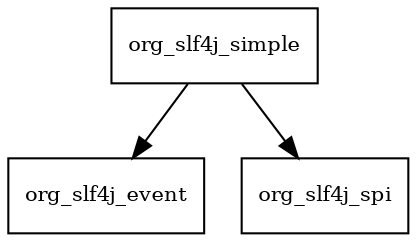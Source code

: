digraph slf4j_simple_1_8_0_beta0_package_dependencies {
  node [shape = box, fontsize=10.0];
  org_slf4j_simple -> org_slf4j_event;
  org_slf4j_simple -> org_slf4j_spi;
}
